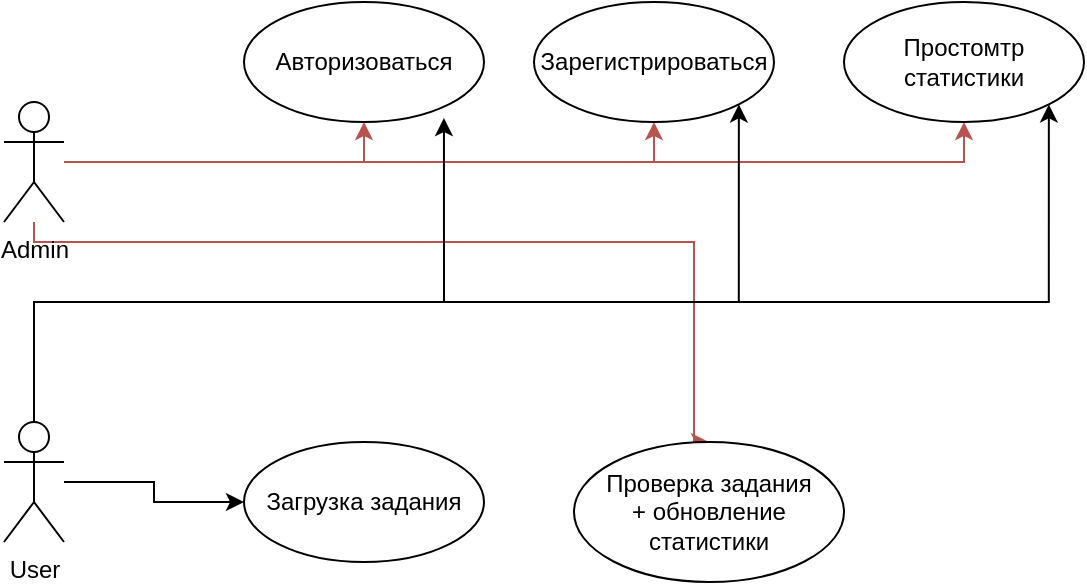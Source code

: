 <mxfile version="21.0.10" type="github"><diagram name="Page-1" id="xa9B8mpecLKMINt5orsd"><mxGraphModel dx="1386" dy="791" grid="1" gridSize="10" guides="1" tooltips="1" connect="1" arrows="1" fold="1" page="1" pageScale="1" pageWidth="850" pageHeight="1100" background="#ffffff" math="0" shadow="0"><root><mxCell id="0"/><mxCell id="1" parent="0"/><mxCell id="rZvug0rFJJYuzKuz2tlh-7" value="Авторизоваться" style="ellipse;whiteSpace=wrap;html=1;" parent="1" vertex="1"><mxGeometry x="200" y="160" width="120" height="60" as="geometry"/></mxCell><mxCell id="CtU8i9so4bHv8Jtm1G97-4" style="edgeStyle=orthogonalEdgeStyle;rounded=0;orthogonalLoop=1;jettySize=auto;html=1;entryX=0.5;entryY=1;entryDx=0;entryDy=0;fillColor=#f8cecc;strokeColor=#b85450;" parent="1" source="rZvug0rFJJYuzKuz2tlh-8" target="rZvug0rFJJYuzKuz2tlh-7" edge="1"><mxGeometry relative="1" as="geometry"/></mxCell><mxCell id="CtU8i9so4bHv8Jtm1G97-5" style="edgeStyle=orthogonalEdgeStyle;rounded=0;orthogonalLoop=1;jettySize=auto;html=1;entryX=0.5;entryY=1;entryDx=0;entryDy=0;strokeColor=#b85450;fillColor=#f8cecc;" parent="1" source="rZvug0rFJJYuzKuz2tlh-8" target="rZvug0rFJJYuzKuz2tlh-18" edge="1"><mxGeometry relative="1" as="geometry"/></mxCell><mxCell id="CtU8i9so4bHv8Jtm1G97-6" style="edgeStyle=orthogonalEdgeStyle;rounded=0;orthogonalLoop=1;jettySize=auto;html=1;entryX=0.5;entryY=1;entryDx=0;entryDy=0;strokeColor=#b85450;fillColor=#f8cecc;" parent="1" source="rZvug0rFJJYuzKuz2tlh-8" target="rZvug0rFJJYuzKuz2tlh-19" edge="1"><mxGeometry relative="1" as="geometry"/></mxCell><mxCell id="CtU8i9so4bHv8Jtm1G97-10" style="edgeStyle=orthogonalEdgeStyle;rounded=0;orthogonalLoop=1;jettySize=auto;html=1;entryX=0.5;entryY=0;entryDx=0;entryDy=0;fillColor=#f8cecc;strokeColor=#b85450;" parent="1" source="rZvug0rFJJYuzKuz2tlh-8" target="CtU8i9so4bHv8Jtm1G97-1" edge="1"><mxGeometry relative="1" as="geometry"><Array as="points"><mxPoint x="95" y="280"/><mxPoint x="425" y="280"/></Array></mxGeometry></mxCell><mxCell id="rZvug0rFJJYuzKuz2tlh-8" value="Admin" style="shape=umlActor;verticalLabelPosition=bottom;verticalAlign=top;html=1;strokeColor=#000000;fontColor=#000000;" parent="1" vertex="1"><mxGeometry x="80" y="210" width="30" height="60" as="geometry"/></mxCell><mxCell id="CtU8i9so4bHv8Jtm1G97-3" style="edgeStyle=orthogonalEdgeStyle;rounded=0;orthogonalLoop=1;jettySize=auto;html=1;entryX=0.833;entryY=0.967;entryDx=0;entryDy=0;entryPerimeter=0;strokeColor=#000000;" parent="1" source="rZvug0rFJJYuzKuz2tlh-10" target="rZvug0rFJJYuzKuz2tlh-7" edge="1"><mxGeometry relative="1" as="geometry"><Array as="points"><mxPoint x="95" y="310"/><mxPoint x="300" y="310"/></Array></mxGeometry></mxCell><mxCell id="CtU8i9so4bHv8Jtm1G97-7" style="edgeStyle=orthogonalEdgeStyle;rounded=0;orthogonalLoop=1;jettySize=auto;html=1;entryX=1;entryY=1;entryDx=0;entryDy=0;strokeColor=#000000;" parent="1" source="rZvug0rFJJYuzKuz2tlh-10" target="rZvug0rFJJYuzKuz2tlh-18" edge="1"><mxGeometry relative="1" as="geometry"><Array as="points"><mxPoint x="95" y="310"/><mxPoint x="447" y="310"/></Array></mxGeometry></mxCell><mxCell id="CtU8i9so4bHv8Jtm1G97-8" style="edgeStyle=orthogonalEdgeStyle;rounded=0;orthogonalLoop=1;jettySize=auto;html=1;entryX=1;entryY=1;entryDx=0;entryDy=0;strokeColor=#000000;" parent="1" source="rZvug0rFJJYuzKuz2tlh-10" target="rZvug0rFJJYuzKuz2tlh-19" edge="1"><mxGeometry relative="1" as="geometry"><Array as="points"><mxPoint x="95" y="310"/><mxPoint x="602" y="310"/></Array></mxGeometry></mxCell><mxCell id="CtU8i9so4bHv8Jtm1G97-9" style="edgeStyle=orthogonalEdgeStyle;rounded=0;orthogonalLoop=1;jettySize=auto;html=1;entryX=0;entryY=0.5;entryDx=0;entryDy=0;strokeColor=#000000;" parent="1" source="rZvug0rFJJYuzKuz2tlh-10" target="CtU8i9so4bHv8Jtm1G97-2" edge="1"><mxGeometry relative="1" as="geometry"/></mxCell><mxCell id="rZvug0rFJJYuzKuz2tlh-10" value="User" style="shape=umlActor;verticalLabelPosition=bottom;verticalAlign=top;html=1;fontColor=#000000;strokeColor=#000000;" parent="1" vertex="1"><mxGeometry x="80" y="370" width="30" height="60" as="geometry"/></mxCell><mxCell id="rZvug0rFJJYuzKuz2tlh-18" value="Зарегистрироваться" style="ellipse;whiteSpace=wrap;html=1;" parent="1" vertex="1"><mxGeometry x="345" y="160" width="120" height="60" as="geometry"/></mxCell><mxCell id="rZvug0rFJJYuzKuz2tlh-19" value="Простомтр статистики" style="ellipse;whiteSpace=wrap;html=1;" parent="1" vertex="1"><mxGeometry x="500" y="160" width="120" height="60" as="geometry"/></mxCell><mxCell id="CtU8i9so4bHv8Jtm1G97-1" value="Проверка задания&lt;br&gt;+ обновление статистики" style="ellipse;whiteSpace=wrap;html=1;" parent="1" vertex="1"><mxGeometry x="365" y="380" width="135" height="70" as="geometry"/></mxCell><mxCell id="CtU8i9so4bHv8Jtm1G97-2" value="Загрузка задания" style="ellipse;whiteSpace=wrap;html=1;" parent="1" vertex="1"><mxGeometry x="200" y="380" width="120" height="60" as="geometry"/></mxCell></root></mxGraphModel></diagram></mxfile>